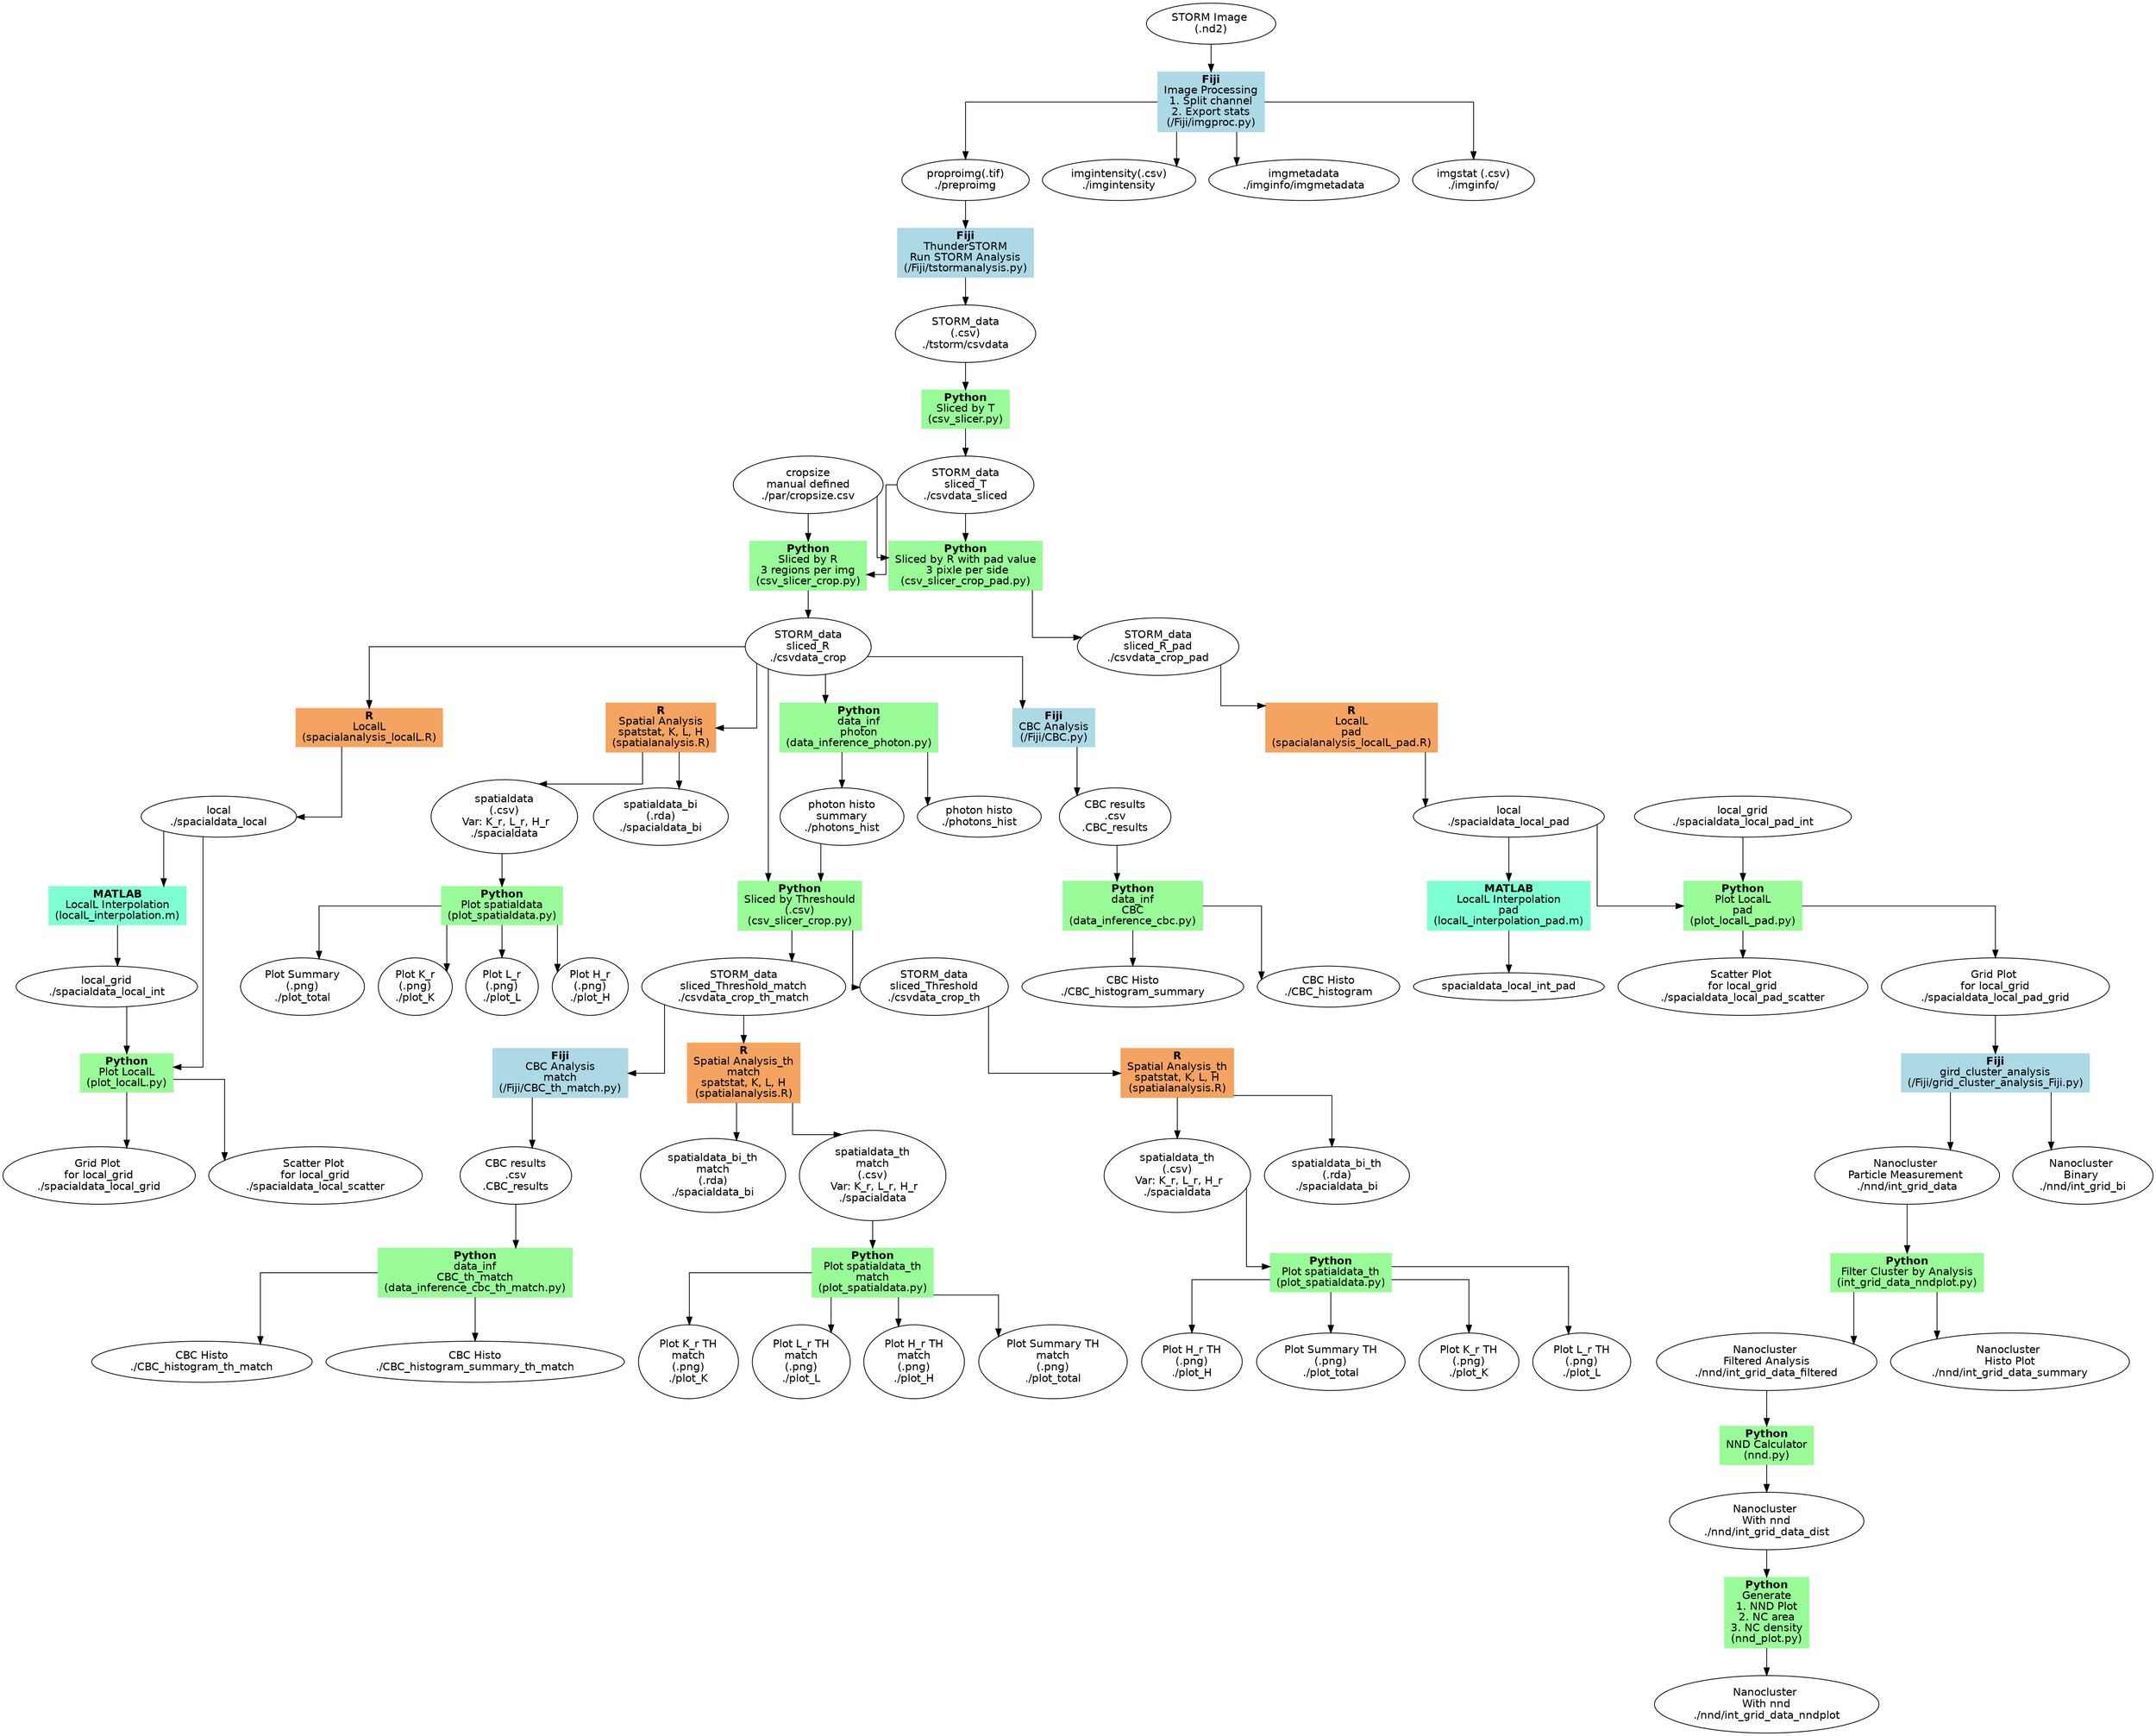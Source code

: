 digraph STROM_Chaser{
    // Config the working layout
    graph [fontname = "helvetica"];
    node [fontname = "helvetica"];
    edge [fontname = "helvetica"];
    // Style of edge
    splines = ortho;

    //nodes
    //preprocessing
    rawimg [label= "STORM Image \n(.nd2)"];
    img_prepro [label = <<B>Fiji</B><br />Image Processing<br />1. Split channel<br />2. Export stats<br />(/Fiji/imgproc.py)>, 
                shape = box, style=filled;
                color=lightblue];
    preproimg [label = "proproimg(.tif)\n./preproimg"];
    imgintensity [label = "imgintensity(.csv)\n./imgintensity"];
    imgmetadata [label = "imgmetadata\n./imginfo/imgmetadata"];
    imgstat [label = "imgstat (.csv)\n./imginfo/"];
   
    //tSTORM analysis
    tstormanalysis [label = <<B>Fiji</B><br />ThunderSTORM<br />Run STORM Analysis<br />(/Fiji/tstormanalysis.py)>, 
                    shape = box, style=filled,
                    color=lightblue];
    STORMdata [label="STORM_data\n(.csv)\n./tstorm/csvdata"];
    slicer_t [label = <<B>Python</B><br />Sliced by T<br />(csv_slicer.py)>, 
                shape = box, style=filled,
                color=PaleGreen];
    STORMdata_sliced_T [label = "STORM_data\nsliced_T\n./csvdata_sliced"];
    cropsize [label = "cropsize\nmanual defined\n./par/cropsize.csv"]
    slicer_r [label = <<B>Python</B><br />Sliced by R<br />3 regions per img<br />(csv_slicer_crop.py)>, 
                shape = box, style=filled,
                color=PaleGreen];
    STORMdata_sliced_R [label = "STORM_data\nsliced_R\n./csvdata_crop"];
    
    //spacial analysis
    spatialanalysis [label = <<B>R</B><br />Spatial Analysis<br />spatstat, K, L, H<br />(spatialanalysis.R)>, 
                        shape = box, style=filled,
                        color=sandybrown];
    spatialdata [label = "spatialdata\n(.csv)\n Var: K_r, L_r, H_r\n./spacialdata"];
    spatialdata_bi [label = "spatialdata_bi\n(.rda)\n./spacialdata_bi"];

    //spacial analysis plot
    plot_spatialdata [label = <<B>Python</B><br />Plot spatialdata<br />(plot_spatialdata.py)>, 
                        shape = box, style=filled,
                        color=PaleGreen];
    plot_K [label = "Plot K_r\n(.png)\n./plot_K"];
    plot_L [label = "Plot L_r\n(.png)\n./plot_L"];
    plot_H [label = "Plot H_r\n(.png)\n./plot_H"];
    plot_total [label = "Plot Summary\n(.png)\n./plot_total"];
    
    //CBC analysis
    CBC_analysis [label = <<B>Fiji</B><br />CBC Analysis<br />(/Fiji/CBC.py)>, 
                    shape = box, style=filled,
                    color=lightblue];
    CBC_results [label = "CBC results\n.csv\n.CBC_results"]
    //data inference
    data_inference_photon [label = <<B>Python</B><br />data_inf<br />photon<br />(data_inference_photon.py)>, 
                            shape = box, style=filled,
                            color=PaleGreen];
    photons_hist [label = "photon histo\n./photons_hist"]
    photons_hist_summary [label = "photon histo\nsummary\n./photons_hist"]
    data_inference_cbc [label = <<B>Python</B><br />data_inf<br />CBC<br />(data_inference_cbc.py)>, 
                            shape = box, style=filled,
                            color=PaleGreen];
    CBC_histogram [label = "CBC Histo\n./CBC_histogram"]
    CBC_histogram_summary [label = "CBC Histo\n./CBC_histogram_summary"]
    //filter data with threshold and make plot
    slicer_threshold [label = <<B>Python</B><br />Sliced by Threshould<br />(.csv)<br />(csv_slicer_crop.py)>, 
                        shape = box, style=filled,
                        color=PaleGreen];
    STORMdata_sliced_th [label = "STORM_data\nsliced_Threshold\n./csvdata_crop_th"];
    spatialanalysis_th [label = <<B>R</B><br />Spatial Analysis_th<br />spatstat, K, L, H<br />(spatialanalysis.R)>, 
                        shape = box, style=filled
                        color=sandybrown];
    spatialdata_th [label = "spatialdata_th\n(.csv)\n Var: K_r, L_r, H_r\n./spacialdata"];
    spatialdata_bi_th [label = "spatialdata_bi_th\n(.rda)\n./spacialdata_bi"];
    plot_spatialdata_th [label = <<B>Python</B><br />Plot spatialdata_th<br />(plot_spatialdata.py)>, 
                        shape = box, style=filled,
                        color=PaleGreen];
    plot_K_th [label = "Plot K_r TH\n(.png)\n./plot_K"];
    plot_L_th [label = "Plot L_r TH\n(.png)\n./plot_L"];
    plot_H_th [label = "Plot H_r TH\n(.png)\n./plot_H"];
    plot_total_th [label = "Plot Summary TH\n(.png)\n./plot_total"];
    //filter data with threshold and make plot and match the file
    STORMdata_sliced_th_match [label = "STORM_data\nsliced_Threshold_match\n./csvdata_crop_th_match"]
    spatialanalysis_th_match [label = <<B>R</B><br />Spatial Analysis_th<br />match<br />spatstat, K, L, H<br />(spatialanalysis.R)>, 
                                shape = box, style=filled
                                color=sandybrown];
    spatialdata_th_match [label = "spatialdata_th\nmatch\n(.csv)\n Var: K_r, L_r, H_r\n./spacialdata"];
    spatialdata_bi_th_match [label = "spatialdata_bi_th\nmatch\n(.rda)\n./spacialdata_bi"];
    plot_spatialdata_th_match [label = <<B>Python</B><br />Plot spatialdata_th<br />match<br />(plot_spatialdata.py)>, 
                                shape = box, style=filled,
                                color=PaleGreen];
    plot_K_th_match [label = "Plot K_r TH\nmatch\n(.png)\n./plot_K"];
    plot_L_th_match [label = "Plot L_r TH\nmatch\n(.png)\n./plot_L"];
    plot_H_th_match [label = "Plot H_r TH\nmatch\n(.png)\n./plot_H"];
    plot_total_th_match [label = "Plot Summary TH\nmatch\n(.png)\n./plot_total"];
    //CBC analysis; thresholded match data\
    CBC_analysis_th_match [label = <<B>Fiji</B><br />CBC Analysis<br />match<br />(/Fiji/CBC_th_match.py)>, 
                            shape = box, style=filled,
                            color=lightblue];
    CBC_results_th_match [label = "CBC results\n.csv\n.CBC_results"];
    //data inference; thresholded match data (only CBC)
    data_inference_cbc_th_match [label = <<B>Python</B><br />data_inf<br />CBC_th_match<br />(data_inference_cbc_th_match.py)>, 
                                    shape = box, style=filled,
                                    color=PaleGreen];
    CBC_histogram_th_match [label = "CBC Histo\n./CBC_histogram_th_match"];
    CBC_histogram_summary_th_match [label = "CBC Histo\n./CBC_histogram_summary_th_match"];
    
    //LocalL Analysis and plot
    spacialanalysis_localL [label = <<B>R</B><br />LocalL<br />(spacialanalysis_localL.R)>, 
                            shape = box, style=filled,
                            color=sandybrown];
    spacialdata_local [label = "local\n./spacialdata_local"];
    localL_interpolation [label = <<B>MATLAB</B><br />LocalL Interpolation<br />(localL_interpolation.m)>, 
                            shape = box, style=filled,
                            color=aquamarine];
    spacialdata_local_int [label = "local_grid\n./spacialdata_local_int"];
    plot_localL [label = <<B>Python</B><br />Plot LocalL<br />(plot_localL.py)>, 
                    shape = box, style=filled,
                    color=PaleGreen];
    spacialdata_local_grid [label = "Grid Plot \nfor local_grid\n./spacialdata_local_grid"];
    spacialdata_local_scatter [label = "Scatter Plot \nfor local_grid\n./spacialdata_local_scatter"];

    //create pad crop file
    csv_slicer_crop_pad [label = <<B>Python</B><br />Sliced by R with pad value<br /> 3 pixle per side<br />(csv_slicer_crop_pad.py)>, 
                    shape = box, style=filled,
                    color=PaleGreen];
    csvdata_crop_pad [label = "STORM_data\nsliced_R_pad\n./csvdata_crop_pad"]
    
    //LocalL Analysis and plot; pad
    spacialanalysis_localL_pad [label = <<B>R</B><br />LocalL<br />pad<br />(spacialanalysis_localL_pad.R)>, 
                            shape = box, style=filled,
                            color=sandybrown];
    spacialdata_local_pad [label = "local\n./spacialdata_local_pad"];
    localL_interpolation_pad [label = <<B>MATLAB</B><br />LocalL Interpolation<br />pad<br />(localL_interpolation_pad.m)>, 
                            shape = box, style=filled,
                            color=aquamarine];
    spacialdata_local_pad_int [label = "local_grid\n./spacialdata_local_pad_int"];
    plot_localL_pad [label = <<B>Python</B><br />Plot LocalL<br />pad<br />(plot_localL_pad.py)>, 
                    shape = box, style=filled,
                    color=PaleGreen];
    spacialdata_local_pad_grid [label = "Grid Plot \nfor local_grid\n./spacialdata_local_pad_grid"];
    spacialdata_local_pad_scatter [label = "Scatter Plot \nfor local_grid\n./spacialdata_local_pad_scatter"];

    //Nanocluster Analysis
    grid_cluster_analysis_Fiji [label = <<B>Fiji</B><br />gird_cluster_analysis<br />(/Fiji/grid_cluster_analysis_Fiji.py)>, 
                shape = box, style=filled;
                color=lightblue];
    int_grid_bi [label = "Nanocluster \nBinary \n./nnd/int_grid_bi"];
    int_grid_data [label = "Nanocluster \nParticle Measurement \n./nnd/int_grid_data"];
    ndd_filter [label = <<B>Python</B><br />Filter Cluster by Analysis<br />(int_grid_data_nndplot.py)>, 
                    shape = box, style=filled,
                    color=PaleGreen];
    int_grid_data_filtered [label = "Nanocluster \nFiltered Analysis\n./nnd/int_grid_data_filtered"];
    int_grid_data_summary [label = "Nanocluster \nHisto Plot\n./nnd/int_grid_data_summary"];
    nnd [label = <<B>Python</B><br />NND Calculator<br />(nnd.py)>, 
                    shape = box, style=filled,
                    color=PaleGreen];
    int_grid_data_dist [label = "Nanocluster \nWith nnd\n./nnd/int_grid_data_dist"];
    nnd_plot [label = <<B>Python</B><br />Generate<br />1. NND Plot<br />2. NC area<br />3. NC density<br />(nnd_plot.py)>, 
                    shape = box, style=filled,
                    color=PaleGreen];
    int_grid_data_nndplot [label = "Nanocluster \nWith nnd\n./nnd/int_grid_data_nndplot"];

    //edges
    //preprocessing
    rawimg -> img_prepro;
    img_prepro -> {preproimg imgintensity imgmetadata imgstat};
    
    //tSTORM analysis
    preproimg -> tstormanalysis; 
    tstormanalysis -> STORMdata; 
    STORMdata -> slicer_t;
    slicer_t -> STORMdata_sliced_T;
    {STORMdata_sliced_T, cropsize} -> slicer_r;
    slicer_r -> STORMdata_sliced_R;
    
    //spacial analysis
    STORMdata_sliced_R -> spatialanalysis;
    spatialanalysis -> {spatialdata spatialdata_bi};

    //spacial analysis plot
    spatialdata -> plot_spatialdata;
    plot_spatialdata -> {plot_K plot_L, plot_H, plot_total};
    
    //CBC analysis
    STORMdata_sliced_R -> CBC_analysis
    CBC_analysis -> CBC_results

    //data inference
    STORMdata_sliced_R -> data_inference_photon;
    data_inference_photon -> {photons_hist photons_hist_summary};
    CBC_results -> data_inference_cbc;
    data_inference_cbc -> {CBC_histogram CBC_histogram_summary};

    //filter data with threshold and make plot
    {photons_hist_summary STORMdata_sliced_R} -> slicer_threshold;
    slicer_threshold -> {STORMdata_sliced_th STORMdata_sliced_th_match};
    STORMdata_sliced_th -> spatialanalysis_th;
    spatialanalysis_th -> {spatialdata_th, spatialdata_bi_th};
    spatialdata_th -> plot_spatialdata_th;
    plot_spatialdata_th -> {plot_K_th plot_L_th plot_H_th plot_total_th};

    //filter data with threshold and make plot and match the file
    STORMdata_sliced_th_match -> spatialanalysis_th_match;
    spatialanalysis_th_match -> spatialdata_th_match;
    spatialanalysis_th_match -> spatialdata_bi_th_match;
    spatialdata_th_match -> plot_spatialdata_th_match;
    plot_spatialdata_th_match -> {plot_K_th_match plot_L_th_match plot_H_th_match plot_total_th_match};

    //CBC analysis
    STORMdata_sliced_th_match -> CBC_analysis_th_match;
    CBC_analysis_th_match -> CBC_results_th_match;
    
    //data inference; CBC
    CBC_results_th_match -> data_inference_cbc_th_match;
    data_inference_cbc_th_match -> {CBC_histogram_th_match CBC_histogram_summary_th_match};

    //LocalL Analysis and plot
    STORMdata_sliced_R -> spacialanalysis_localL;
    spacialanalysis_localL -> spacialdata_local;
    spacialdata_local -> localL_interpolation;
    localL_interpolation -> spacialdata_local_int;
    {spacialdata_local, spacialdata_local_int} -> plot_localL;
    plot_localL -> {spacialdata_local_grid, spacialdata_local_scatter};

    //create pad crop file
    {STORMdata_sliced_T, cropsize} -> csv_slicer_crop_pad;
    csv_slicer_crop_pad -> csvdata_crop_pad;

    //LocalL Analysis and plot; pad
    csvdata_crop_pad -> spacialanalysis_localL_pad;
    spacialanalysis_localL_pad -> spacialdata_local_pad;
    spacialdata_local_pad -> localL_interpolation_pad;
    localL_interpolation_pad -> spacialdata_local_int_pad;
    {spacialdata_local_pad, spacialdata_local_pad_int} -> plot_localL_pad;
    plot_localL_pad -> {spacialdata_local_pad_grid, spacialdata_local_pad_scatter};
    
    //Nanocluster Analysis
    spacialdata_local_pad_grid -> grid_cluster_analysis_Fiji;
    grid_cluster_analysis_Fiji -> {int_grid_bi, int_grid_data};
    int_grid_data -> ndd_filter;
    ndd_filter -> {int_grid_data_filtered, int_grid_data_summary}
    int_grid_data_filtered -> nnd
    nnd -> int_grid_data_dist
    int_grid_data_dist -> nnd_plot
    nnd_plot -> int_grid_data_nndplot
}
